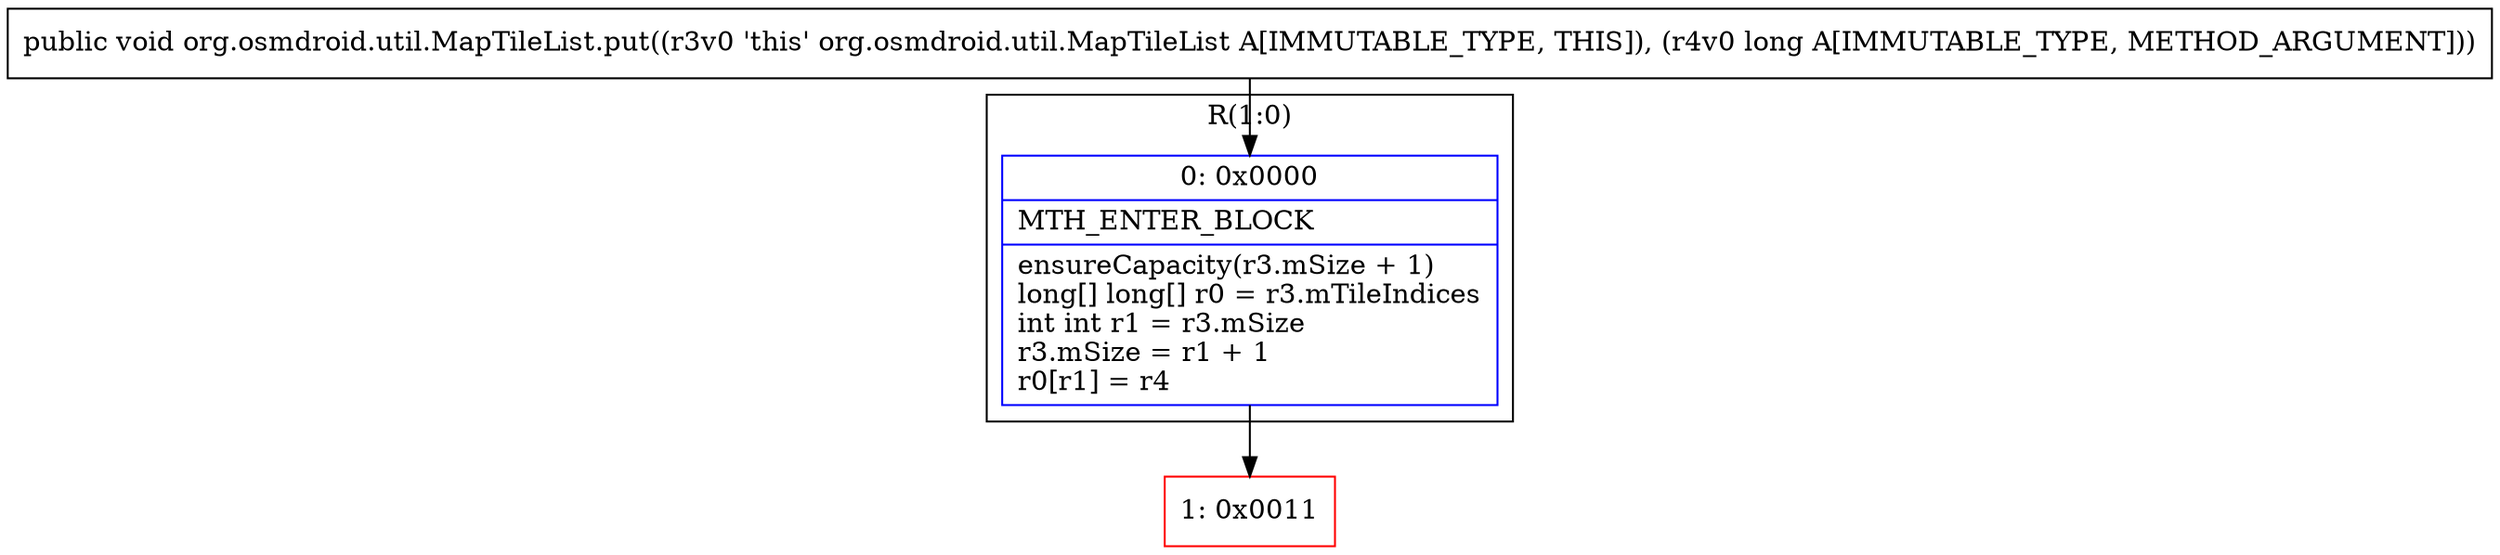 digraph "CFG fororg.osmdroid.util.MapTileList.put(J)V" {
subgraph cluster_Region_897664258 {
label = "R(1:0)";
node [shape=record,color=blue];
Node_0 [shape=record,label="{0\:\ 0x0000|MTH_ENTER_BLOCK\l|ensureCapacity(r3.mSize + 1)\llong[] long[] r0 = r3.mTileIndices\lint int r1 = r3.mSize\lr3.mSize = r1 + 1\lr0[r1] = r4\l}"];
}
Node_1 [shape=record,color=red,label="{1\:\ 0x0011}"];
MethodNode[shape=record,label="{public void org.osmdroid.util.MapTileList.put((r3v0 'this' org.osmdroid.util.MapTileList A[IMMUTABLE_TYPE, THIS]), (r4v0 long A[IMMUTABLE_TYPE, METHOD_ARGUMENT])) }"];
MethodNode -> Node_0;
Node_0 -> Node_1;
}

